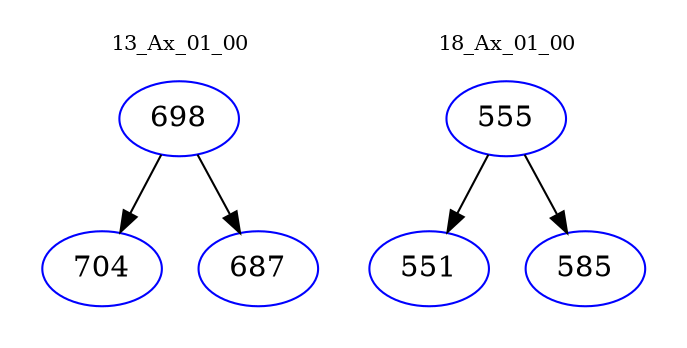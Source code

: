 digraph{
subgraph cluster_0 {
color = white
label = "13_Ax_01_00";
fontsize=10;
T0_698 [label="698", color="blue"]
T0_698 -> T0_704 [color="black"]
T0_704 [label="704", color="blue"]
T0_698 -> T0_687 [color="black"]
T0_687 [label="687", color="blue"]
}
subgraph cluster_1 {
color = white
label = "18_Ax_01_00";
fontsize=10;
T1_555 [label="555", color="blue"]
T1_555 -> T1_551 [color="black"]
T1_551 [label="551", color="blue"]
T1_555 -> T1_585 [color="black"]
T1_585 [label="585", color="blue"]
}
}
